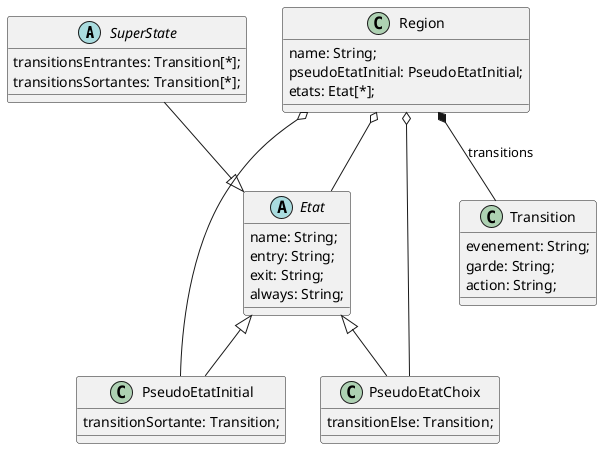 @startuml

abstract class SuperState {
  transitionsEntrantes: Transition[*];
  transitionsSortantes: Transition[*];
}

class Region {
  name: String;
  pseudoEtatInitial: PseudoEtatInitial;
  etats: Etat[*];
}

abstract class Etat {
  name: String;
  entry: String;
  exit: String;
  always: String;
}

class PseudoEtatInitial extends Etat {
  transitionSortante: Transition;
}

class Transition {
  evenement: String;
  garde: String;
  action: String;
}

class PseudoEtatChoix extends Etat {
  transitionElse: Transition;
}

SuperState --|> Etat
Region o-- Etat
Region o-- PseudoEtatInitial
Region o-- PseudoEtatChoix
Region *-- Transition: transitions

@enduml

